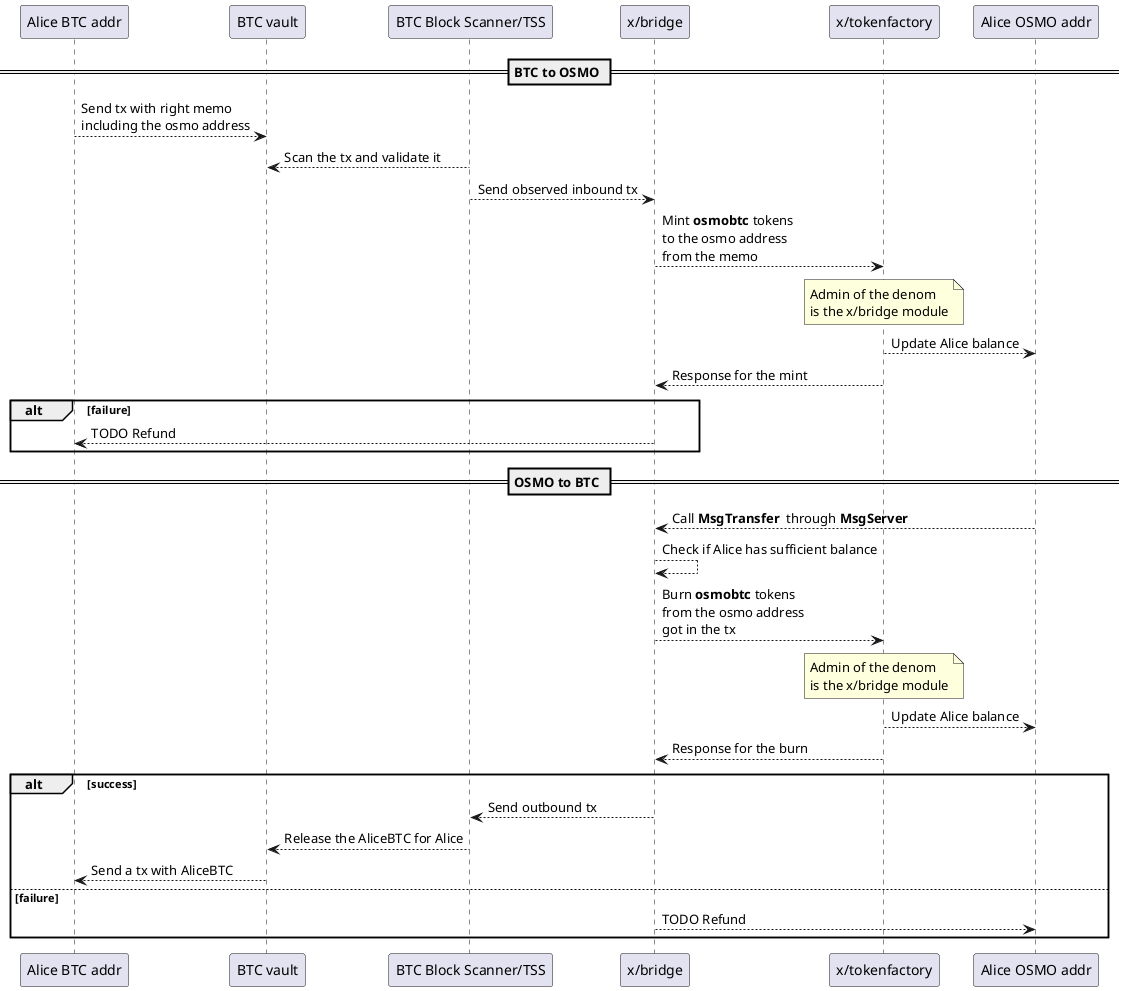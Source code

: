 @startuml

participant "Alice BTC addr" as AliceBTC
participant "BTC vault" as BTCVault
participant "BTC Block Scanner/TSS" as ValidatorsSet
participant "x/bridge" as Bridge
participant "x/tokenfactory" as Tokenfactory
participant "Alice OSMO addr" as AliceOsmosis

== BTC to OSMO ==

AliceBTC --> BTCVault : Send tx with right memo\nincluding the osmo address
ValidatorsSet --> BTCVault : Scan the tx and validate it
ValidatorsSet --> Bridge : Send observed inbound tx
Bridge --> Tokenfactory : Mint **osmobtc** tokens\nto the osmo address\nfrom the memo
note over Tokenfactory
  Admin of the denom
  is the x/bridge module
end note
Tokenfactory --> AliceOsmosis : Update Alice balance
Tokenfactory --> Bridge : Response for the mint
alt failure
  Bridge --> AliceBTC : TODO Refund
end

== OSMO to BTC ==

AliceOsmosis --> Bridge : Call **MsgTransfer**  through **MsgServer**
Bridge --> Bridge : Check if Alice has sufficient balance
Bridge --> Tokenfactory : Burn **osmobtc** tokens\nfrom the osmo address\ngot in the tx
note over Tokenfactory
  Admin of the denom
  is the x/bridge module
end note
Tokenfactory --> AliceOsmosis : Update Alice balance
Tokenfactory --> Bridge : Response for the burn
alt success
  Bridge --> ValidatorsSet : Send outbound tx
  ValidatorsSet --> BTCVault : Release the AliceBTC for Alice
  BTCVault --> AliceBTC : Send a tx with AliceBTC
else failure
  Bridge --> AliceOsmosis : TODO Refund
end

@enduml